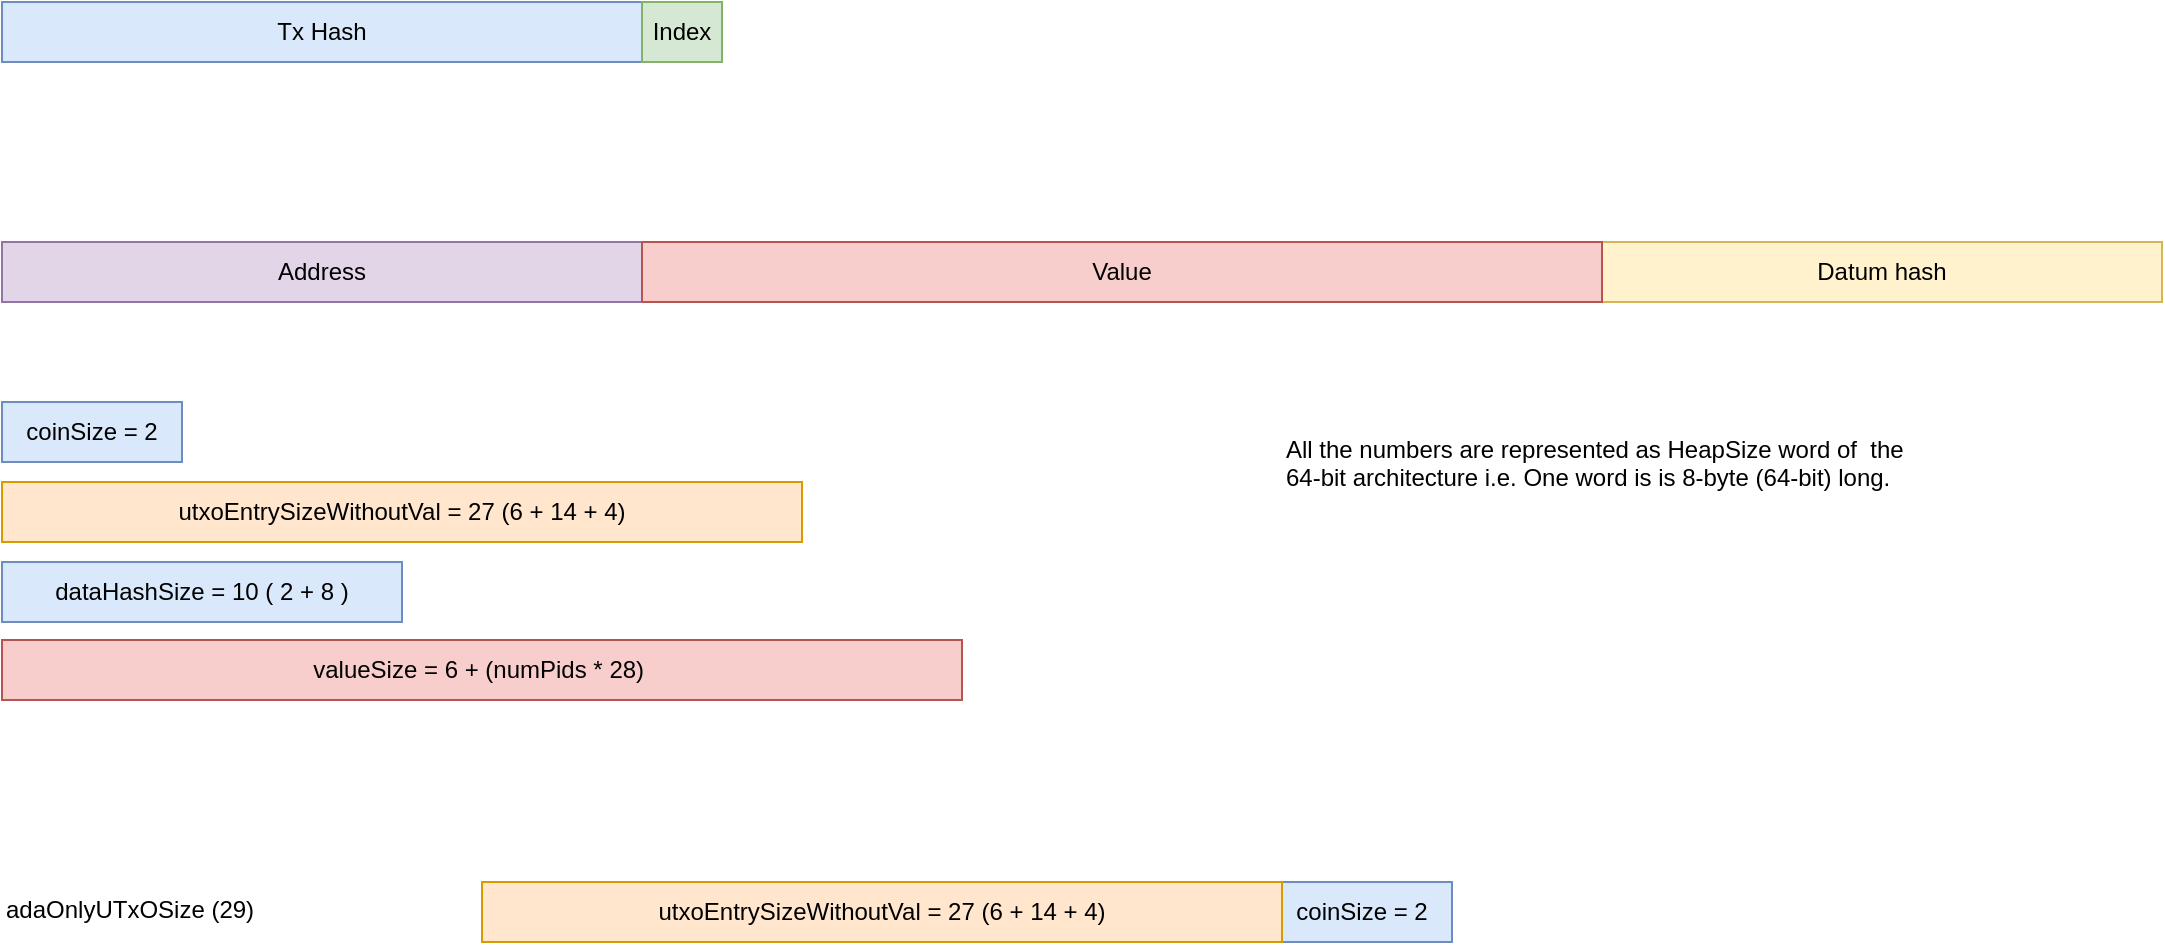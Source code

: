 <mxfile version="14.9.2" type="github"><diagram id="-FdmNkB4sGDrSg3uCOA3" name="Page-1"><mxGraphModel dx="1374" dy="718" grid="1" gridSize="10" guides="1" tooltips="1" connect="1" arrows="1" fold="1" page="1" pageScale="1" pageWidth="1169" pageHeight="827" math="0" shadow="0"><root><mxCell id="0"/><mxCell id="1" parent="0"/><mxCell id="E5Sh7wMF44b9aMNugCZv-1" value="Tx Hash" style="rounded=0;whiteSpace=wrap;html=1;fillColor=#dae8fc;strokeColor=#6c8ebf;align=center;" vertex="1" parent="1"><mxGeometry x="80" y="80" width="320" height="30" as="geometry"/></mxCell><mxCell id="E5Sh7wMF44b9aMNugCZv-2" value="Index" style="rounded=0;whiteSpace=wrap;html=1;fillColor=#d5e8d4;strokeColor=#82b366;align=center;" vertex="1" parent="1"><mxGeometry x="400" y="80" width="40" height="30" as="geometry"/></mxCell><mxCell id="E5Sh7wMF44b9aMNugCZv-3" value="Address" style="rounded=0;whiteSpace=wrap;html=1;fillColor=#e1d5e7;strokeColor=#9673a6;align=center;" vertex="1" parent="1"><mxGeometry x="80" y="200" width="320" height="30" as="geometry"/></mxCell><mxCell id="E5Sh7wMF44b9aMNugCZv-5" value="Datum hash" style="rounded=0;whiteSpace=wrap;html=1;fillColor=#fff2cc;strokeColor=#d6b656;align=center;" vertex="1" parent="1"><mxGeometry x="880" y="200" width="280" height="30" as="geometry"/></mxCell><mxCell id="E5Sh7wMF44b9aMNugCZv-4" value="Value" style="rounded=0;whiteSpace=wrap;html=1;fillColor=#f8cecc;strokeColor=#b85450;align=center;" vertex="1" parent="1"><mxGeometry x="400" y="200" width="480" height="30" as="geometry"/></mxCell><mxCell id="E5Sh7wMF44b9aMNugCZv-6" value="utxoEntrySizeWithoutVal = 27 (6 + 14 + 4)" style="rounded=0;whiteSpace=wrap;html=1;fillColor=#ffe6cc;strokeColor=#d79b00;align=center;" vertex="1" parent="1"><mxGeometry x="80" y="320" width="400" height="30" as="geometry"/></mxCell><mxCell id="E5Sh7wMF44b9aMNugCZv-8" value="valueSize = 6 + (numPids * 28)&amp;nbsp;" style="rounded=0;whiteSpace=wrap;html=1;fillColor=#f8cecc;strokeColor=#b85450;align=center;" vertex="1" parent="1"><mxGeometry x="80" y="399" width="480" height="30" as="geometry"/></mxCell><mxCell id="E5Sh7wMF44b9aMNugCZv-14" value="coinSize = 2" style="rounded=0;whiteSpace=wrap;html=1;fillColor=#dae8fc;strokeColor=#6c8ebf;align=center;" vertex="1" parent="1"><mxGeometry x="80" y="280" width="90" height="30" as="geometry"/></mxCell><mxCell id="E5Sh7wMF44b9aMNugCZv-15" value="dataHashSize = 10 ( 2 + 8 )" style="rounded=0;whiteSpace=wrap;html=1;fillColor=#dae8fc;strokeColor=#6c8ebf;align=center;" vertex="1" parent="1"><mxGeometry x="80" y="360" width="200" height="30" as="geometry"/></mxCell><mxCell id="E5Sh7wMF44b9aMNugCZv-16" value="adaOnlyUTxOSize (29)" style="text;whiteSpace=wrap;html=1;" vertex="1" parent="1"><mxGeometry x="80" y="520" width="150" height="30" as="geometry"/></mxCell><mxCell id="E5Sh7wMF44b9aMNugCZv-17" value="coinSize = 2" style="rounded=0;whiteSpace=wrap;html=1;fillColor=#dae8fc;strokeColor=#6c8ebf;align=center;" vertex="1" parent="1"><mxGeometry x="715" y="520" width="90" height="30" as="geometry"/></mxCell><mxCell id="E5Sh7wMF44b9aMNugCZv-18" value="utxoEntrySizeWithoutVal = 27 (6 + 14 + 4)" style="rounded=0;whiteSpace=wrap;html=1;fillColor=#ffe6cc;strokeColor=#d79b00;align=center;" vertex="1" parent="1"><mxGeometry x="320" y="520" width="400" height="30" as="geometry"/></mxCell><mxCell id="E5Sh7wMF44b9aMNugCZv-19" value="All the numbers are represented as HeapSize word of&amp;nbsp; the 64-bit architecture i.e. One word is is 8-byte (64-bit) long." style="text;whiteSpace=wrap;html=1;" vertex="1" parent="1"><mxGeometry x="720" y="290" width="320" height="80" as="geometry"/></mxCell></root></mxGraphModel></diagram></mxfile>